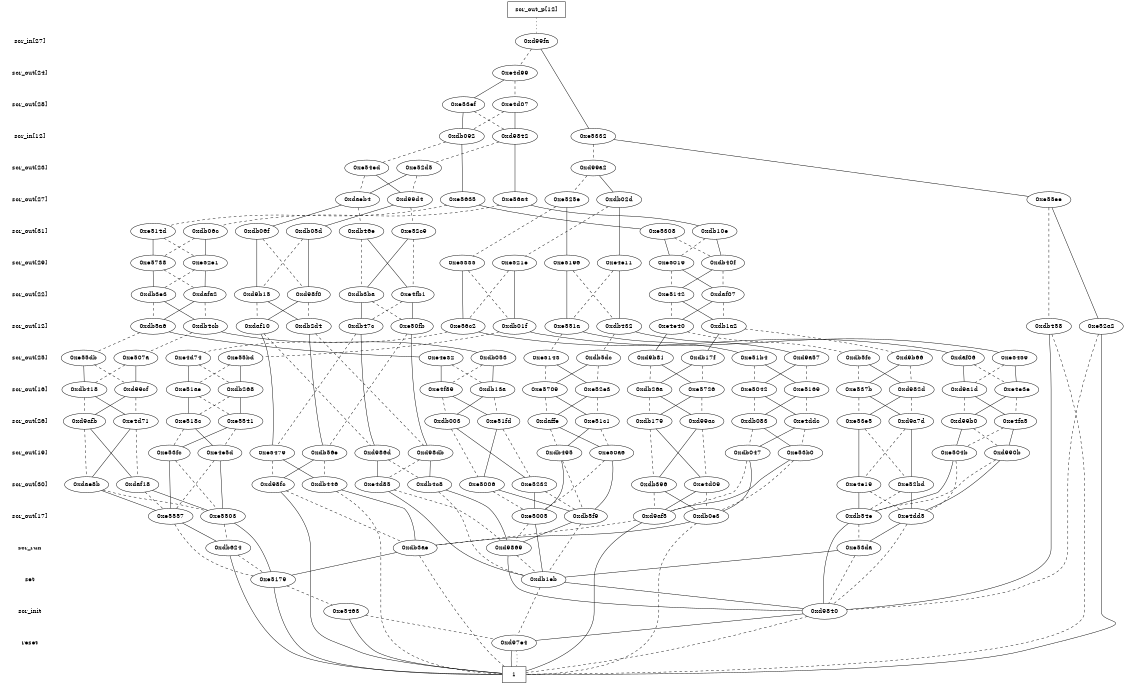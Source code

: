 digraph "DD" {
size = "7.5,10"
center = true;
edge [dir = none];
{ node [shape = plaintext];
  edge [style = invis];
  "CONST NODES" [style = invis];
" scr_in[27] " -> " scr_out[24] " -> " scr_out[28] " -> " scr_in[12] " -> " scr_out[23] " -> " scr_out[27] " -> " scr_out[31] " -> " scr_out[29] " -> " scr_out[22] " -> " scr_out[12] " -> " scr_out[25] " -> " scr_out[16] " -> " scr_out[26] " -> " scr_out[19] " -> " scr_out[30] " -> " scr_out[17] " -> " scr_run " -> " set " -> " scr_init " -> " reset " -> "CONST NODES"; 
}
{ rank = same; node [shape = box]; edge [style = invis];
"  scr_out_p[12]  "; }
{ rank = same; " scr_in[27] ";
"0xd99fa";
}
{ rank = same; " scr_out[24] ";
"0xe4d99";
}
{ rank = same; " scr_out[28] ";
"0xe4d07";
"0xe53ef";
}
{ rank = same; " scr_in[12] ";
"0xe5332";
"0xd9842";
"0xdb092";
}
{ rank = same; " scr_out[23] ";
"0xe52d5";
"0xd99a2";
"0xe54ed";
}
{ rank = same; " scr_out[27] ";
"0xdaeb4";
"0xdb02d";
"0xe56a4";
"0xd99d4";
"0xe525e";
"0xe5635";
"0xe55ee";
}
{ rank = same; " scr_out[31] ";
"0xe5308";
"0xe514d";
"0xdb06c";
"0xe52c9";
"0xdb06f";
"0xdb46e";
"0xdb05d";
"0xdb10e";
}
{ rank = same; " scr_out[29] ";
"0xe5019";
"0xe4e11";
"0xe5738";
"0xe52e1";
"0xe521e";
"0xdb40f";
"0xe5335";
"0xe5196";
}
{ rank = same; " scr_out[22] ";
"0xe5142";
"0xdaf07";
"0xdb3e3";
"0xdafa2";
"0xdb3ba";
"0xe4fb1";
"0xd9b15";
"0xd98f0";
}
{ rank = same; " scr_out[12] ";
"0xe56c2";
"0xe551a";
"0xdb47c";
"0xdb5a6";
"0xe50fb";
"0xdb432";
"0xdaf10";
"0xdb4cb";
"0xe4e40";
"0xdb458";
"0xdb01f";
"0xdb1a2";
"0xe52a2";
"0xdb2d4";
}
{ rank = same; " scr_out[25] ";
"0xe5143";
"0xe5459";
"0xdb053";
"0xdaf06";
"0xd9b81";
"0xdb17f";
"0xd9b66";
"0xe4e32";
"0xe51b4";
"0xe55bd";
"0xd9a57";
"0xe4d74";
"0xe55db";
"0xdb5dc";
"0xdb5fc";
"0xe507a";
}
{ rank = same; " scr_out[16] ";
"0xd9a1d";
"0xdb26a";
"0xe4e3e";
"0xe51ae";
"0xe5709";
"0xe5726";
"0xe4f89";
"0xe537b";
"0xe5042";
"0xdb13a";
"0xd982d";
"0xdb418";
"0xe52e3";
"0xd99cf";
"0xe5169";
"0xdb268";
}
{ rank = same; " scr_out[26] ";
"0xd99b0";
"0xdb083";
"0xd9a7d";
"0xdaffe";
"0xdb179";
"0xe4ddc";
"0xd9afb";
"0xdb003";
"0xd99ac";
"0xe53e5";
"0xe4fa5";
"0xe51fd";
"0xe4d71";
"0xe518c";
"0xe51c1";
"0xe5541";
}
{ rank = same; " scr_out[19] ";
"0xe5479";
"0xdb56e";
"0xd986d";
"0xe504b";
"0xd98db";
"0xe53fc";
"0xd990b";
"0xe50a6";
"0xdb047";
"0xe4e5d";
"0xe53b0";
"0xdb495";
}
{ rank = same; " scr_out[30] ";
"0xd98fc";
"0xdb4c8";
"0xdb446";
"0xe4e19";
"0xdae8b";
"0xe52bd";
"0xe5006";
"0xe4d85";
"0xdb396";
"0xdaf18";
"0xe4d09";
"0xe5232";
}
{ rank = same; " scr_out[17] ";
"0xe5503";
"0xd9af5";
"0xe4dd5";
"0xdb5f9";
"0xdb0e3";
"0xe5005";
"0xdb54e";
"0xe5557";
}
{ rank = same; " scr_run ";
"0xe53da";
"0xdb3ae";
"0xd9869";
"0xdb624";
}
{ rank = same; " set ";
"0xe5179";
"0xdb1eb";
}
{ rank = same; " scr_init ";
"0xe5463";
"0xd9840";
}
{ rank = same; " reset ";
"0xd97e4";
}
{ rank = same; "CONST NODES";
{ node [shape = box]; "0xd979d";
}
}
"  scr_out_p[12]  " -> "0xd99fa" [style = dotted];
"0xd99fa" -> "0xe5332";
"0xd99fa" -> "0xe4d99" [style = dashed];
"0xe4d99" -> "0xe53ef";
"0xe4d99" -> "0xe4d07" [style = dashed];
"0xe4d07" -> "0xd9842";
"0xe4d07" -> "0xdb092" [style = dashed];
"0xe53ef" -> "0xdb092";
"0xe53ef" -> "0xd9842" [style = dashed];
"0xe5332" -> "0xe55ee";
"0xe5332" -> "0xd99a2" [style = dashed];
"0xd9842" -> "0xe56a4";
"0xd9842" -> "0xe52d5" [style = dashed];
"0xdb092" -> "0xe5635";
"0xdb092" -> "0xe54ed" [style = dashed];
"0xe52d5" -> "0xdaeb4";
"0xe52d5" -> "0xd99d4" [style = dashed];
"0xd99a2" -> "0xdb02d";
"0xd99a2" -> "0xe525e" [style = dashed];
"0xe54ed" -> "0xd99d4";
"0xe54ed" -> "0xdaeb4" [style = dashed];
"0xdaeb4" -> "0xdb06f";
"0xdaeb4" -> "0xdb46e" [style = dashed];
"0xdb02d" -> "0xe4e11";
"0xdb02d" -> "0xe521e" [style = dashed];
"0xe56a4" -> "0xdb10e";
"0xe56a4" -> "0xdb06c" [style = dashed];
"0xd99d4" -> "0xdb05d";
"0xd99d4" -> "0xe52c9" [style = dashed];
"0xe525e" -> "0xe5196";
"0xe525e" -> "0xe5335" [style = dashed];
"0xe5635" -> "0xe5308";
"0xe5635" -> "0xe514d" [style = dashed];
"0xe55ee" -> "0xe52a2";
"0xe55ee" -> "0xdb458" [style = dashed];
"0xe5308" -> "0xe5019";
"0xe5308" -> "0xdb40f" [style = dashed];
"0xe514d" -> "0xe5738";
"0xe514d" -> "0xe52e1" [style = dashed];
"0xdb06c" -> "0xe52e1";
"0xdb06c" -> "0xe5738" [style = dashed];
"0xe52c9" -> "0xdb3ba";
"0xe52c9" -> "0xe4fb1" [style = dashed];
"0xdb06f" -> "0xd9b15";
"0xdb06f" -> "0xd98f0" [style = dashed];
"0xdb46e" -> "0xe4fb1";
"0xdb46e" -> "0xdb3ba" [style = dashed];
"0xdb05d" -> "0xd98f0";
"0xdb05d" -> "0xd9b15" [style = dashed];
"0xdb10e" -> "0xdb40f";
"0xdb10e" -> "0xe5019" [style = dashed];
"0xe5019" -> "0xdaf07";
"0xe5019" -> "0xe5142" [style = dashed];
"0xe4e11" -> "0xdb432";
"0xe4e11" -> "0xe551a" [style = dashed];
"0xe5738" -> "0xdb3e3";
"0xe5738" -> "0xdafa2" [style = dashed];
"0xe52e1" -> "0xdafa2";
"0xe52e1" -> "0xdb3e3" [style = dashed];
"0xe521e" -> "0xdb01f";
"0xe521e" -> "0xe56c2" [style = dashed];
"0xdb40f" -> "0xe5142";
"0xdb40f" -> "0xdaf07" [style = dashed];
"0xe5335" -> "0xe56c2";
"0xe5335" -> "0xdb01f" [style = dashed];
"0xe5196" -> "0xe551a";
"0xe5196" -> "0xdb432" [style = dashed];
"0xe5142" -> "0xdb1a2";
"0xe5142" -> "0xe4e40" [style = dashed];
"0xdaf07" -> "0xe4e40";
"0xdaf07" -> "0xdb1a2" [style = dashed];
"0xdb3e3" -> "0xdb4cb";
"0xdb3e3" -> "0xdb5a6" [style = dashed];
"0xdafa2" -> "0xdb5a6";
"0xdafa2" -> "0xdb4cb" [style = dashed];
"0xdb3ba" -> "0xdb47c";
"0xdb3ba" -> "0xe50fb" [style = dashed];
"0xe4fb1" -> "0xe50fb";
"0xe4fb1" -> "0xdb47c" [style = dashed];
"0xd9b15" -> "0xdb2d4";
"0xd9b15" -> "0xdaf10" [style = dashed];
"0xd98f0" -> "0xdaf10";
"0xd98f0" -> "0xdb2d4" [style = dashed];
"0xe56c2" -> "0xdaf06";
"0xe56c2" -> "0xe4d74" [style = dashed];
"0xe551a" -> "0xe51b4";
"0xe551a" -> "0xe5143" [style = dashed];
"0xdb47c" -> "0xd986d";
"0xdb47c" -> "0xe5479" [style = dashed];
"0xdb5a6" -> "0xe4e32";
"0xdb5a6" -> "0xe55db" [style = dashed];
"0xe50fb" -> "0xd98db";
"0xe50fb" -> "0xdb56e" [style = dashed];
"0xdb432" -> "0xd9a57";
"0xdb432" -> "0xdb5dc" [style = dashed];
"0xdaf10" -> "0xe5479";
"0xdaf10" -> "0xd986d" [style = dashed];
"0xdb4cb" -> "0xdb053";
"0xdb4cb" -> "0xe507a" [style = dashed];
"0xe4e40" -> "0xd9b81";
"0xe4e40" -> "0xdb5fc" [style = dashed];
"0xdb458" -> "0xd9840";
"0xdb458" -> "0xd979d" [style = dashed];
"0xdb01f" -> "0xe5459";
"0xdb01f" -> "0xe55bd" [style = dashed];
"0xdb1a2" -> "0xdb17f";
"0xdb1a2" -> "0xd9b66" [style = dashed];
"0xe52a2" -> "0xd979d";
"0xe52a2" -> "0xd9840" [style = dashed];
"0xdb2d4" -> "0xdb56e";
"0xdb2d4" -> "0xd98db" [style = dashed];
"0xe5143" -> "0xe52e3";
"0xe5143" -> "0xe5709" [style = dashed];
"0xe5459" -> "0xe4e3e";
"0xe5459" -> "0xd9a1d" [style = dashed];
"0xdb053" -> "0xdb13a";
"0xdb053" -> "0xe4f89" [style = dashed];
"0xdaf06" -> "0xd9a1d";
"0xdaf06" -> "0xe4e3e" [style = dashed];
"0xd9b81" -> "0xe5726";
"0xd9b81" -> "0xdb26a" [style = dashed];
"0xdb17f" -> "0xdb26a";
"0xdb17f" -> "0xe5726" [style = dashed];
"0xd9b66" -> "0xe537b";
"0xd9b66" -> "0xd982d" [style = dashed];
"0xe4e32" -> "0xe4f89";
"0xe4e32" -> "0xdb13a" [style = dashed];
"0xe51b4" -> "0xe5169";
"0xe51b4" -> "0xe5042" [style = dashed];
"0xe55bd" -> "0xdb268";
"0xe55bd" -> "0xe51ae" [style = dashed];
"0xd9a57" -> "0xe5042";
"0xd9a57" -> "0xe5169" [style = dashed];
"0xe4d74" -> "0xe51ae";
"0xe4d74" -> "0xdb268" [style = dashed];
"0xe55db" -> "0xdb418";
"0xe55db" -> "0xd99cf" [style = dashed];
"0xdb5dc" -> "0xe5709";
"0xdb5dc" -> "0xe52e3" [style = dashed];
"0xdb5fc" -> "0xd982d";
"0xdb5fc" -> "0xe537b" [style = dashed];
"0xe507a" -> "0xd99cf";
"0xe507a" -> "0xdb418" [style = dashed];
"0xd9a1d" -> "0xe4fa5";
"0xd9a1d" -> "0xd99b0" [style = dashed];
"0xdb26a" -> "0xd99ac";
"0xdb26a" -> "0xdb179" [style = dashed];
"0xe4e3e" -> "0xd99b0";
"0xe4e3e" -> "0xe4fa5" [style = dashed];
"0xe51ae" -> "0xe518c";
"0xe51ae" -> "0xe5541" [style = dashed];
"0xe5709" -> "0xe51c1";
"0xe5709" -> "0xdaffe" [style = dashed];
"0xe5726" -> "0xdb179";
"0xe5726" -> "0xd99ac" [style = dashed];
"0xe4f89" -> "0xe51fd";
"0xe4f89" -> "0xdb003" [style = dashed];
"0xe537b" -> "0xd9a7d";
"0xe537b" -> "0xe53e5" [style = dashed];
"0xe5042" -> "0xe4ddc";
"0xe5042" -> "0xdb083" [style = dashed];
"0xdb13a" -> "0xdb003";
"0xdb13a" -> "0xe51fd" [style = dashed];
"0xd982d" -> "0xe53e5";
"0xd982d" -> "0xd9a7d" [style = dashed];
"0xdb418" -> "0xe4d71";
"0xdb418" -> "0xd9afb" [style = dashed];
"0xe52e3" -> "0xdaffe";
"0xe52e3" -> "0xe51c1" [style = dashed];
"0xd99cf" -> "0xd9afb";
"0xd99cf" -> "0xe4d71" [style = dashed];
"0xe5169" -> "0xdb083";
"0xe5169" -> "0xe4ddc" [style = dashed];
"0xdb268" -> "0xe5541";
"0xdb268" -> "0xe518c" [style = dashed];
"0xd99b0" -> "0xe504b";
"0xd99b0" -> "0xd990b" [style = dashed];
"0xdb083" -> "0xe53b0";
"0xdb083" -> "0xdb047" [style = dashed];
"0xd9a7d" -> "0xe52bd";
"0xd9a7d" -> "0xe4e19" [style = dashed];
"0xdaffe" -> "0xe50a6";
"0xdaffe" -> "0xdb495" [style = dashed];
"0xdb179" -> "0xe4d09";
"0xdb179" -> "0xdb396" [style = dashed];
"0xe4ddc" -> "0xdb047";
"0xe4ddc" -> "0xe53b0" [style = dashed];
"0xd9afb" -> "0xdaf18";
"0xd9afb" -> "0xdae8b" [style = dashed];
"0xdb003" -> "0xe5232";
"0xdb003" -> "0xe5006" [style = dashed];
"0xd99ac" -> "0xdb396";
"0xd99ac" -> "0xe4d09" [style = dashed];
"0xe53e5" -> "0xe4e19";
"0xe53e5" -> "0xe52bd" [style = dashed];
"0xe4fa5" -> "0xd990b";
"0xe4fa5" -> "0xe504b" [style = dashed];
"0xe51fd" -> "0xe5006";
"0xe51fd" -> "0xe5232" [style = dashed];
"0xe4d71" -> "0xdae8b";
"0xe4d71" -> "0xdaf18" [style = dashed];
"0xe518c" -> "0xe4e5d";
"0xe518c" -> "0xe53fc" [style = dashed];
"0xe51c1" -> "0xdb495";
"0xe51c1" -> "0xe50a6" [style = dashed];
"0xe5541" -> "0xe53fc";
"0xe5541" -> "0xe4e5d" [style = dashed];
"0xe5479" -> "0xdb446";
"0xe5479" -> "0xd98fc" [style = dashed];
"0xdb56e" -> "0xd98fc";
"0xdb56e" -> "0xdb446" [style = dashed];
"0xd986d" -> "0xe4d85";
"0xd986d" -> "0xdb4c8" [style = dashed];
"0xe504b" -> "0xdb54e";
"0xe504b" -> "0xe4dd5" [style = dashed];
"0xd98db" -> "0xdb4c8";
"0xd98db" -> "0xe4d85" [style = dashed];
"0xe53fc" -> "0xe5557";
"0xe53fc" -> "0xe5503" [style = dashed];
"0xd990b" -> "0xe4dd5";
"0xd990b" -> "0xdb54e" [style = dashed];
"0xe50a6" -> "0xdb5f9";
"0xe50a6" -> "0xe5005" [style = dashed];
"0xdb047" -> "0xdb0e3";
"0xdb047" -> "0xd9af5" [style = dashed];
"0xe4e5d" -> "0xe5503";
"0xe4e5d" -> "0xe5557" [style = dashed];
"0xe53b0" -> "0xd9af5";
"0xe53b0" -> "0xdb0e3" [style = dashed];
"0xdb495" -> "0xe5005";
"0xdb495" -> "0xdb5f9" [style = dashed];
"0xd98fc" -> "0xd979d";
"0xd98fc" -> "0xdb3ae" [style = dashed];
"0xdb4c8" -> "0xd9869";
"0xdb4c8" -> "0xdb1eb" [style = dashed];
"0xdb446" -> "0xdb3ae";
"0xdb446" -> "0xd979d" [style = dashed];
"0xe4e19" -> "0xdb54e";
"0xe4e19" -> "0xe4dd5" [style = dashed];
"0xdae8b" -> "0xe5557";
"0xdae8b" -> "0xe5503" [style = dashed];
"0xe52bd" -> "0xe4dd5";
"0xe52bd" -> "0xdb54e" [style = dashed];
"0xe5006" -> "0xdb5f9";
"0xe5006" -> "0xe5005" [style = dashed];
"0xe4d85" -> "0xdb1eb";
"0xe4d85" -> "0xd9869" [style = dashed];
"0xdb396" -> "0xdb0e3";
"0xdb396" -> "0xd9af5" [style = dashed];
"0xdaf18" -> "0xe5503";
"0xdaf18" -> "0xe5557" [style = dashed];
"0xe4d09" -> "0xd9af5";
"0xe4d09" -> "0xdb0e3" [style = dashed];
"0xe5232" -> "0xe5005";
"0xe5232" -> "0xdb5f9" [style = dashed];
"0xe5503" -> "0xe5179";
"0xe5503" -> "0xdb624" [style = dashed];
"0xd9af5" -> "0xd979d";
"0xd9af5" -> "0xdb3ae" [style = dashed];
"0xe4dd5" -> "0xe53da";
"0xe4dd5" -> "0xd9840" [style = dashed];
"0xdb5f9" -> "0xd9869";
"0xdb5f9" -> "0xdb1eb" [style = dashed];
"0xdb0e3" -> "0xdb3ae";
"0xdb0e3" -> "0xd979d" [style = dashed];
"0xe5005" -> "0xdb1eb";
"0xe5005" -> "0xd9869" [style = dashed];
"0xdb54e" -> "0xd9840";
"0xdb54e" -> "0xe53da" [style = dashed];
"0xe5557" -> "0xdb624";
"0xe5557" -> "0xe5179" [style = dashed];
"0xe53da" -> "0xdb1eb";
"0xe53da" -> "0xd9840" [style = dashed];
"0xdb3ae" -> "0xe5179";
"0xdb3ae" -> "0xd979d" [style = dashed];
"0xd9869" -> "0xd9840";
"0xd9869" -> "0xdb1eb" [style = dashed];
"0xdb624" -> "0xd979d";
"0xdb624" -> "0xe5179" [style = dashed];
"0xe5179" -> "0xd979d";
"0xe5179" -> "0xe5463" [style = dashed];
"0xdb1eb" -> "0xd9840";
"0xdb1eb" -> "0xd97e4" [style = dashed];
"0xe5463" -> "0xd979d";
"0xe5463" -> "0xd97e4" [style = dashed];
"0xd9840" -> "0xd97e4";
"0xd9840" -> "0xd979d" [style = dashed];
"0xd97e4" -> "0xd979d";
"0xd97e4" -> "0xd979d" [style = dotted];
"0xd979d" [label = "1"];
}
